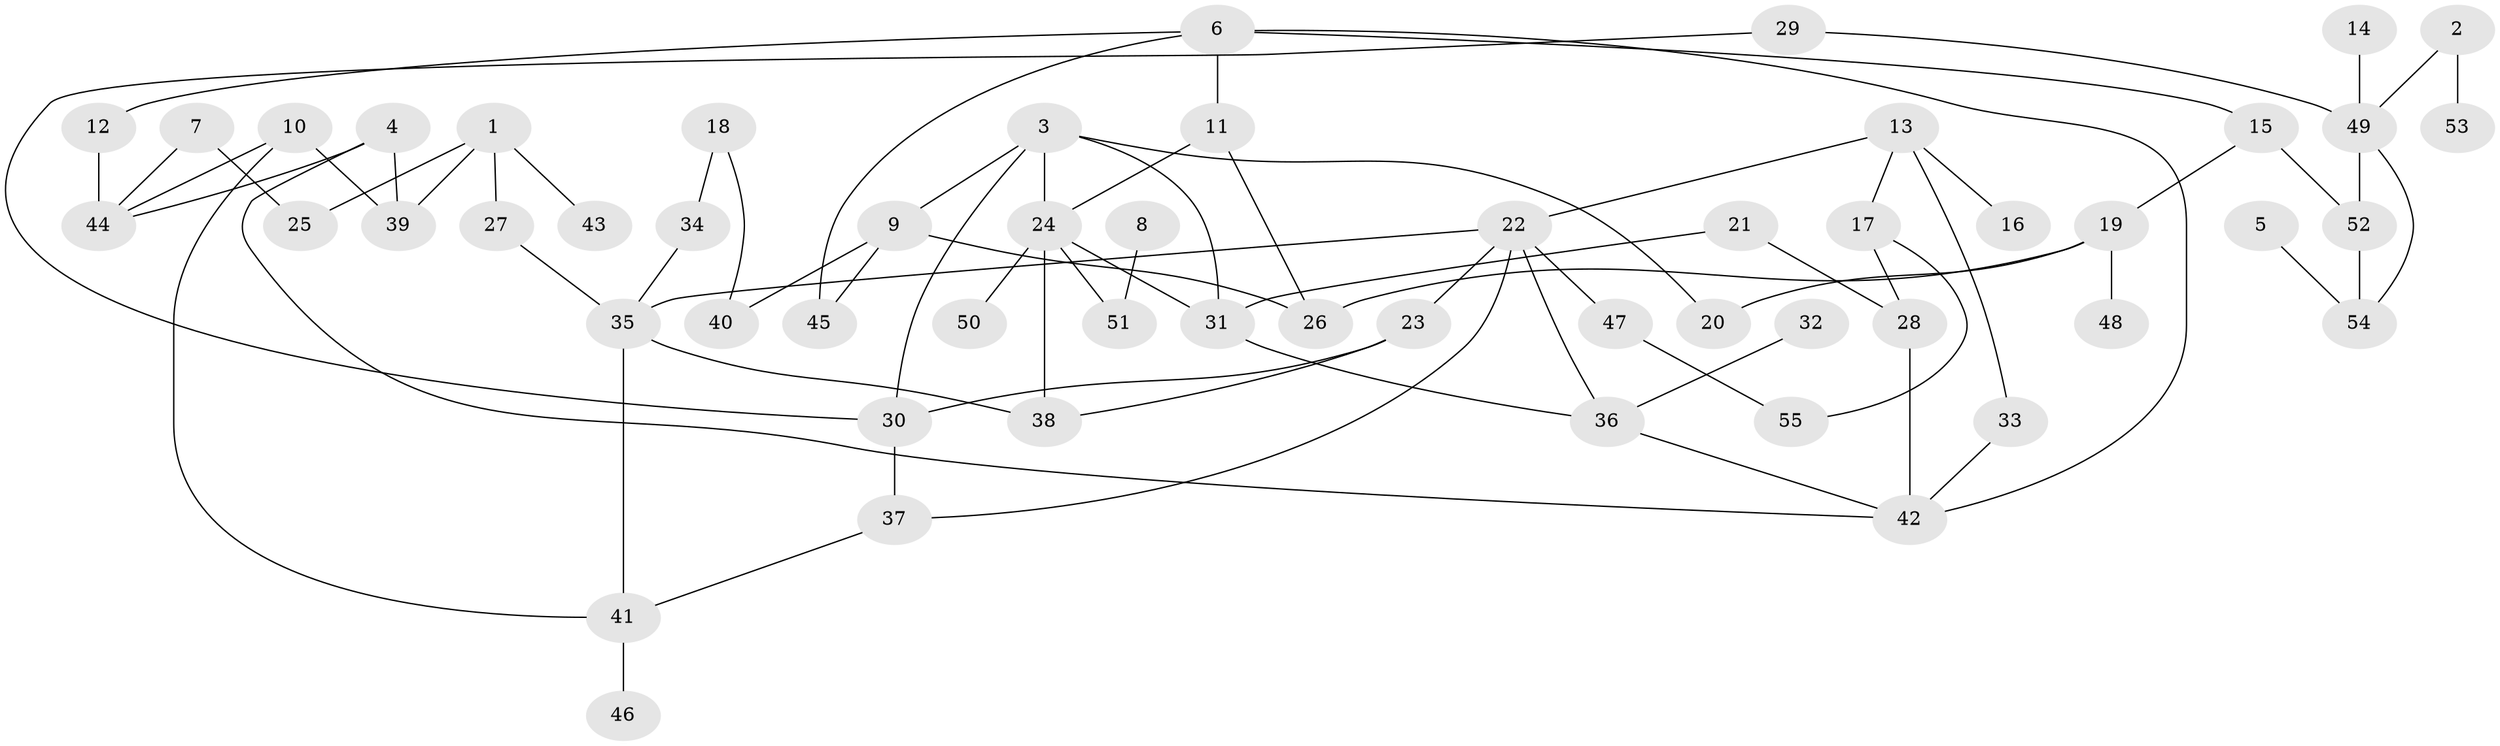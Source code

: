 // Generated by graph-tools (version 1.1) at 2025/13/03/09/25 04:13:13]
// undirected, 55 vertices, 77 edges
graph export_dot {
graph [start="1"]
  node [color=gray90,style=filled];
  1;
  2;
  3;
  4;
  5;
  6;
  7;
  8;
  9;
  10;
  11;
  12;
  13;
  14;
  15;
  16;
  17;
  18;
  19;
  20;
  21;
  22;
  23;
  24;
  25;
  26;
  27;
  28;
  29;
  30;
  31;
  32;
  33;
  34;
  35;
  36;
  37;
  38;
  39;
  40;
  41;
  42;
  43;
  44;
  45;
  46;
  47;
  48;
  49;
  50;
  51;
  52;
  53;
  54;
  55;
  1 -- 25;
  1 -- 27;
  1 -- 39;
  1 -- 43;
  2 -- 49;
  2 -- 53;
  3 -- 9;
  3 -- 20;
  3 -- 24;
  3 -- 30;
  3 -- 31;
  4 -- 39;
  4 -- 42;
  4 -- 44;
  5 -- 54;
  6 -- 11;
  6 -- 12;
  6 -- 15;
  6 -- 42;
  6 -- 45;
  7 -- 25;
  7 -- 44;
  8 -- 51;
  9 -- 26;
  9 -- 40;
  9 -- 45;
  10 -- 39;
  10 -- 41;
  10 -- 44;
  11 -- 24;
  11 -- 26;
  12 -- 44;
  13 -- 16;
  13 -- 17;
  13 -- 22;
  13 -- 33;
  14 -- 49;
  15 -- 19;
  15 -- 52;
  17 -- 28;
  17 -- 55;
  18 -- 34;
  18 -- 40;
  19 -- 20;
  19 -- 26;
  19 -- 48;
  21 -- 28;
  21 -- 31;
  22 -- 23;
  22 -- 35;
  22 -- 36;
  22 -- 37;
  22 -- 47;
  23 -- 30;
  23 -- 38;
  24 -- 31;
  24 -- 38;
  24 -- 50;
  24 -- 51;
  27 -- 35;
  28 -- 42;
  29 -- 30;
  29 -- 49;
  30 -- 37;
  31 -- 36;
  32 -- 36;
  33 -- 42;
  34 -- 35;
  35 -- 38;
  35 -- 41;
  36 -- 42;
  37 -- 41;
  41 -- 46;
  47 -- 55;
  49 -- 52;
  49 -- 54;
  52 -- 54;
}
